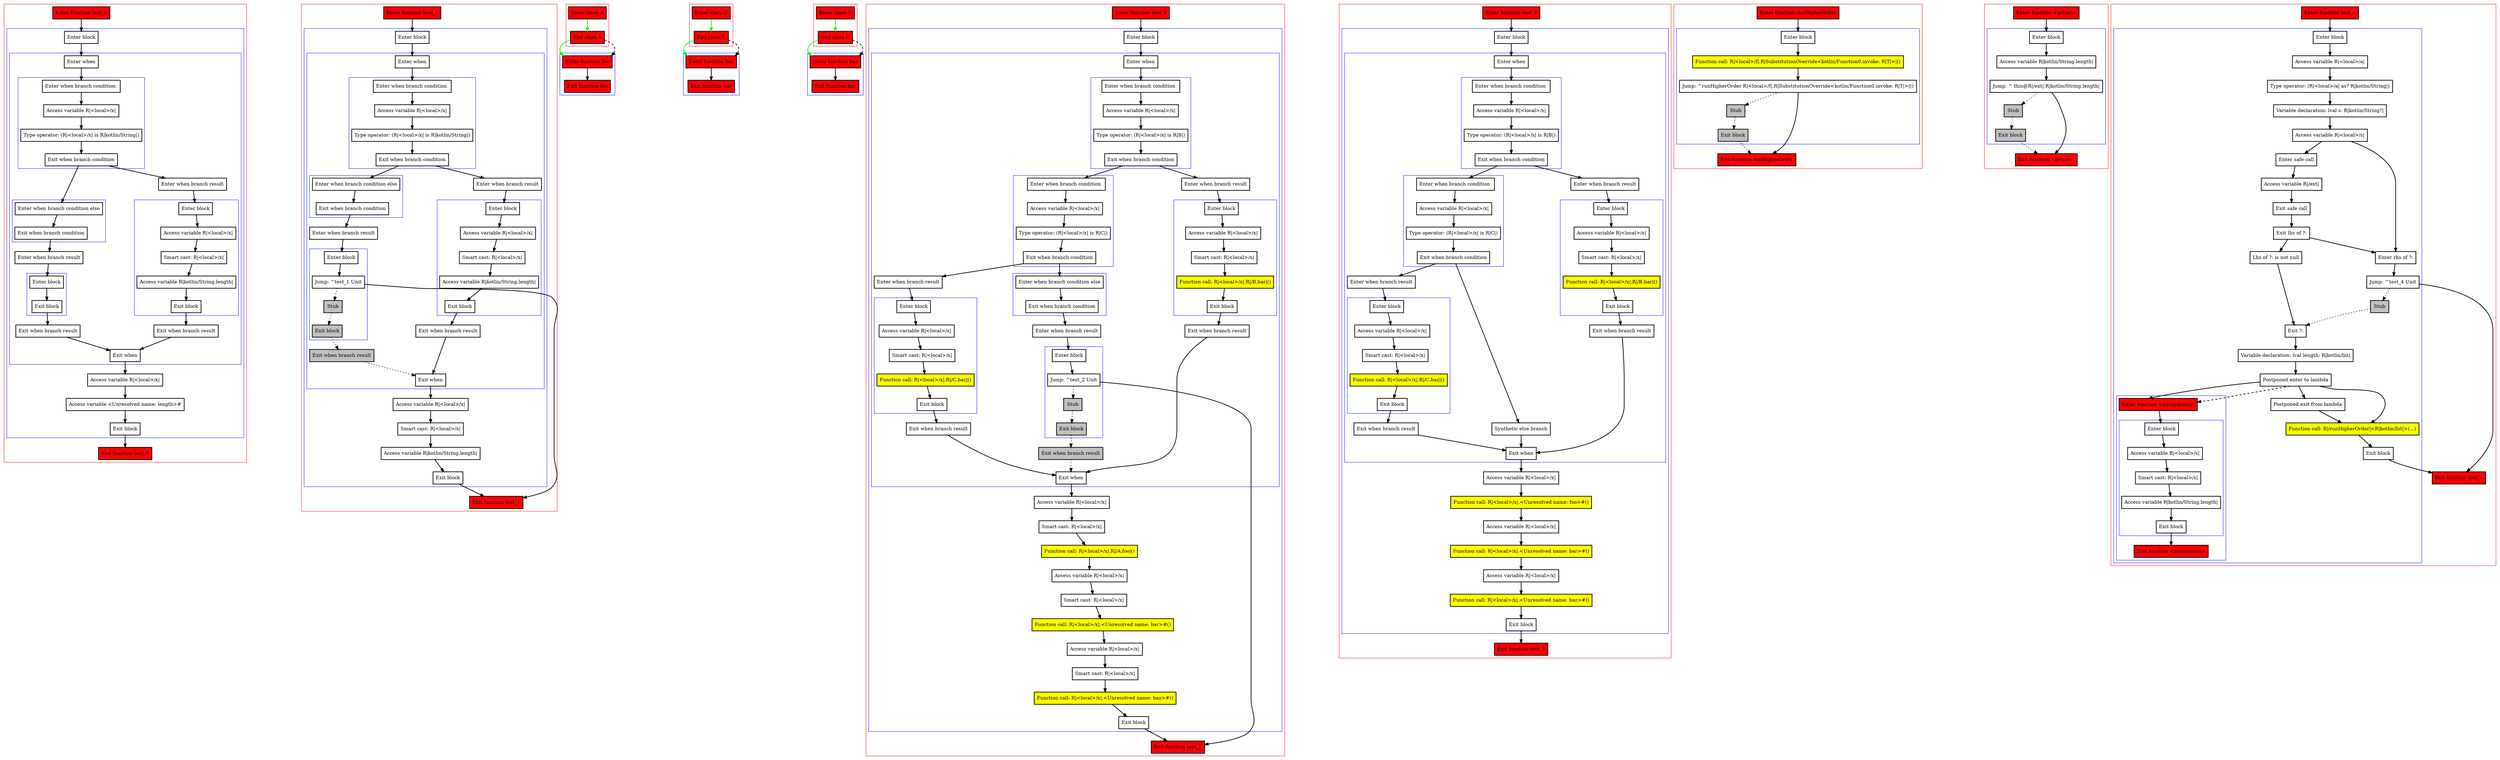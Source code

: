 digraph returns_kt {
    graph [nodesep=3]
    node [shape=box penwidth=2]
    edge [penwidth=2]

    subgraph cluster_0 {
        color=red
        0 [label="Enter function test_0" style="filled" fillcolor=red];
        subgraph cluster_1 {
            color=blue
            1 [label="Enter block"];
            subgraph cluster_2 {
                color=blue
                2 [label="Enter when"];
                subgraph cluster_3 {
                    color=blue
                    3 [label="Enter when branch condition "];
                    4 [label="Access variable R|<local>/x|"];
                    5 [label="Type operator: (R|<local>/x| is R|kotlin/String|)"];
                    6 [label="Exit when branch condition"];
                }
                subgraph cluster_4 {
                    color=blue
                    7 [label="Enter when branch condition else"];
                    8 [label="Exit when branch condition"];
                }
                9 [label="Enter when branch result"];
                subgraph cluster_5 {
                    color=blue
                    10 [label="Enter block"];
                    11 [label="Exit block"];
                }
                12 [label="Exit when branch result"];
                13 [label="Enter when branch result"];
                subgraph cluster_6 {
                    color=blue
                    14 [label="Enter block"];
                    15 [label="Access variable R|<local>/x|"];
                    16 [label="Smart cast: R|<local>/x|"];
                    17 [label="Access variable R|kotlin/String.length|"];
                    18 [label="Exit block"];
                }
                19 [label="Exit when branch result"];
                20 [label="Exit when"];
            }
            21 [label="Access variable R|<local>/x|"];
            22 [label="Access variable <Unresolved name: length>#"];
            23 [label="Exit block"];
        }
        24 [label="Exit function test_0" style="filled" fillcolor=red];
    }
    0 -> {1};
    1 -> {2};
    2 -> {3};
    3 -> {4};
    4 -> {5};
    5 -> {6};
    6 -> {7 13};
    7 -> {8};
    8 -> {9};
    9 -> {10};
    10 -> {11};
    11 -> {12};
    12 -> {20};
    13 -> {14};
    14 -> {15};
    15 -> {16};
    16 -> {17};
    17 -> {18};
    18 -> {19};
    19 -> {20};
    20 -> {21};
    21 -> {22};
    22 -> {23};
    23 -> {24};

    subgraph cluster_7 {
        color=red
        25 [label="Enter function test_1" style="filled" fillcolor=red];
        subgraph cluster_8 {
            color=blue
            26 [label="Enter block"];
            subgraph cluster_9 {
                color=blue
                27 [label="Enter when"];
                subgraph cluster_10 {
                    color=blue
                    28 [label="Enter when branch condition "];
                    29 [label="Access variable R|<local>/x|"];
                    30 [label="Type operator: (R|<local>/x| is R|kotlin/String|)"];
                    31 [label="Exit when branch condition"];
                }
                subgraph cluster_11 {
                    color=blue
                    32 [label="Enter when branch condition else"];
                    33 [label="Exit when branch condition"];
                }
                34 [label="Enter when branch result"];
                subgraph cluster_12 {
                    color=blue
                    35 [label="Enter block"];
                    36 [label="Jump: ^test_1 Unit"];
                    37 [label="Stub" style="filled" fillcolor=gray];
                    38 [label="Exit block" style="filled" fillcolor=gray];
                }
                39 [label="Exit when branch result" style="filled" fillcolor=gray];
                40 [label="Enter when branch result"];
                subgraph cluster_13 {
                    color=blue
                    41 [label="Enter block"];
                    42 [label="Access variable R|<local>/x|"];
                    43 [label="Smart cast: R|<local>/x|"];
                    44 [label="Access variable R|kotlin/String.length|"];
                    45 [label="Exit block"];
                }
                46 [label="Exit when branch result"];
                47 [label="Exit when"];
            }
            48 [label="Access variable R|<local>/x|"];
            49 [label="Smart cast: R|<local>/x|"];
            50 [label="Access variable R|kotlin/String.length|"];
            51 [label="Exit block"];
        }
        52 [label="Exit function test_1" style="filled" fillcolor=red];
    }
    25 -> {26};
    26 -> {27};
    27 -> {28};
    28 -> {29};
    29 -> {30};
    30 -> {31};
    31 -> {32 40};
    32 -> {33};
    33 -> {34};
    34 -> {35};
    35 -> {36};
    36 -> {52};
    36 -> {37} [style=dotted];
    37 -> {38} [style=dotted];
    38 -> {39} [style=dotted];
    39 -> {47} [style=dotted];
    40 -> {41};
    41 -> {42};
    42 -> {43};
    43 -> {44};
    44 -> {45};
    45 -> {46};
    46 -> {47};
    47 -> {48};
    48 -> {49};
    49 -> {50};
    50 -> {51};
    51 -> {52};

    subgraph cluster_14 {
        color=red
        53 [label="Enter class A" style="filled" fillcolor=red];
        54 [label="Exit class A" style="filled" fillcolor=red];
    }
    subgraph cluster_15 {
        color=blue
        55 [label="Enter function foo" style="filled" fillcolor=red];
        56 [label="Exit function foo" style="filled" fillcolor=red];
    }
    53 -> {54} [color=green];
    54 -> {55} [color=green];
    54 -> {55} [style=dashed];
    55 -> {56};

    subgraph cluster_16 {
        color=red
        57 [label="Enter class B" style="filled" fillcolor=red];
        58 [label="Exit class B" style="filled" fillcolor=red];
    }
    subgraph cluster_17 {
        color=blue
        59 [label="Enter function bar" style="filled" fillcolor=red];
        60 [label="Exit function bar" style="filled" fillcolor=red];
    }
    57 -> {58} [color=green];
    58 -> {59} [color=green];
    58 -> {59} [style=dashed];
    59 -> {60};

    subgraph cluster_18 {
        color=red
        61 [label="Enter class C" style="filled" fillcolor=red];
        62 [label="Exit class C" style="filled" fillcolor=red];
    }
    subgraph cluster_19 {
        color=blue
        63 [label="Enter function baz" style="filled" fillcolor=red];
        64 [label="Exit function baz" style="filled" fillcolor=red];
    }
    61 -> {62} [color=green];
    62 -> {63} [color=green];
    62 -> {63} [style=dashed];
    63 -> {64};

    subgraph cluster_20 {
        color=red
        65 [label="Enter function test_2" style="filled" fillcolor=red];
        subgraph cluster_21 {
            color=blue
            66 [label="Enter block"];
            subgraph cluster_22 {
                color=blue
                67 [label="Enter when"];
                subgraph cluster_23 {
                    color=blue
                    68 [label="Enter when branch condition "];
                    69 [label="Access variable R|<local>/x|"];
                    70 [label="Type operator: (R|<local>/x| is R|B|)"];
                    71 [label="Exit when branch condition"];
                }
                subgraph cluster_24 {
                    color=blue
                    72 [label="Enter when branch condition "];
                    73 [label="Access variable R|<local>/x|"];
                    74 [label="Type operator: (R|<local>/x| is R|C|)"];
                    75 [label="Exit when branch condition"];
                }
                subgraph cluster_25 {
                    color=blue
                    76 [label="Enter when branch condition else"];
                    77 [label="Exit when branch condition"];
                }
                78 [label="Enter when branch result"];
                subgraph cluster_26 {
                    color=blue
                    79 [label="Enter block"];
                    80 [label="Jump: ^test_2 Unit"];
                    81 [label="Stub" style="filled" fillcolor=gray];
                    82 [label="Exit block" style="filled" fillcolor=gray];
                }
                83 [label="Exit when branch result" style="filled" fillcolor=gray];
                84 [label="Enter when branch result"];
                subgraph cluster_27 {
                    color=blue
                    85 [label="Enter block"];
                    86 [label="Access variable R|<local>/x|"];
                    87 [label="Smart cast: R|<local>/x|"];
                    88 [label="Function call: R|<local>/x|.R|/C.baz|()" style="filled" fillcolor=yellow];
                    89 [label="Exit block"];
                }
                90 [label="Exit when branch result"];
                91 [label="Enter when branch result"];
                subgraph cluster_28 {
                    color=blue
                    92 [label="Enter block"];
                    93 [label="Access variable R|<local>/x|"];
                    94 [label="Smart cast: R|<local>/x|"];
                    95 [label="Function call: R|<local>/x|.R|/B.bar|()" style="filled" fillcolor=yellow];
                    96 [label="Exit block"];
                }
                97 [label="Exit when branch result"];
                98 [label="Exit when"];
            }
            99 [label="Access variable R|<local>/x|"];
            100 [label="Smart cast: R|<local>/x|"];
            101 [label="Function call: R|<local>/x|.R|/A.foo|()" style="filled" fillcolor=yellow];
            102 [label="Access variable R|<local>/x|"];
            103 [label="Smart cast: R|<local>/x|"];
            104 [label="Function call: R|<local>/x|.<Unresolved name: bar>#()" style="filled" fillcolor=yellow];
            105 [label="Access variable R|<local>/x|"];
            106 [label="Smart cast: R|<local>/x|"];
            107 [label="Function call: R|<local>/x|.<Unresolved name: baz>#()" style="filled" fillcolor=yellow];
            108 [label="Exit block"];
        }
        109 [label="Exit function test_2" style="filled" fillcolor=red];
    }
    65 -> {66};
    66 -> {67};
    67 -> {68};
    68 -> {69};
    69 -> {70};
    70 -> {71};
    71 -> {72 91};
    72 -> {73};
    73 -> {74};
    74 -> {75};
    75 -> {76 84};
    76 -> {77};
    77 -> {78};
    78 -> {79};
    79 -> {80};
    80 -> {109};
    80 -> {81} [style=dotted];
    81 -> {82} [style=dotted];
    82 -> {83} [style=dotted];
    83 -> {98} [style=dotted];
    84 -> {85};
    85 -> {86};
    86 -> {87};
    87 -> {88};
    88 -> {89};
    89 -> {90};
    90 -> {98};
    91 -> {92};
    92 -> {93};
    93 -> {94};
    94 -> {95};
    95 -> {96};
    96 -> {97};
    97 -> {98};
    98 -> {99};
    99 -> {100};
    100 -> {101};
    101 -> {102};
    102 -> {103};
    103 -> {104};
    104 -> {105};
    105 -> {106};
    106 -> {107};
    107 -> {108};
    108 -> {109};

    subgraph cluster_29 {
        color=red
        110 [label="Enter function test_3" style="filled" fillcolor=red];
        subgraph cluster_30 {
            color=blue
            111 [label="Enter block"];
            subgraph cluster_31 {
                color=blue
                112 [label="Enter when"];
                subgraph cluster_32 {
                    color=blue
                    113 [label="Enter when branch condition "];
                    114 [label="Access variable R|<local>/x|"];
                    115 [label="Type operator: (R|<local>/x| is R|B|)"];
                    116 [label="Exit when branch condition"];
                }
                subgraph cluster_33 {
                    color=blue
                    117 [label="Enter when branch condition "];
                    118 [label="Access variable R|<local>/x|"];
                    119 [label="Type operator: (R|<local>/x| is R|C|)"];
                    120 [label="Exit when branch condition"];
                }
                121 [label="Synthetic else branch"];
                122 [label="Enter when branch result"];
                subgraph cluster_34 {
                    color=blue
                    123 [label="Enter block"];
                    124 [label="Access variable R|<local>/x|"];
                    125 [label="Smart cast: R|<local>/x|"];
                    126 [label="Function call: R|<local>/x|.R|/C.baz|()" style="filled" fillcolor=yellow];
                    127 [label="Exit block"];
                }
                128 [label="Exit when branch result"];
                129 [label="Enter when branch result"];
                subgraph cluster_35 {
                    color=blue
                    130 [label="Enter block"];
                    131 [label="Access variable R|<local>/x|"];
                    132 [label="Smart cast: R|<local>/x|"];
                    133 [label="Function call: R|<local>/x|.R|/B.bar|()" style="filled" fillcolor=yellow];
                    134 [label="Exit block"];
                }
                135 [label="Exit when branch result"];
                136 [label="Exit when"];
            }
            137 [label="Access variable R|<local>/x|"];
            138 [label="Function call: R|<local>/x|.<Unresolved name: foo>#()" style="filled" fillcolor=yellow];
            139 [label="Access variable R|<local>/x|"];
            140 [label="Function call: R|<local>/x|.<Unresolved name: bar>#()" style="filled" fillcolor=yellow];
            141 [label="Access variable R|<local>/x|"];
            142 [label="Function call: R|<local>/x|.<Unresolved name: baz>#()" style="filled" fillcolor=yellow];
            143 [label="Exit block"];
        }
        144 [label="Exit function test_3" style="filled" fillcolor=red];
    }
    110 -> {111};
    111 -> {112};
    112 -> {113};
    113 -> {114};
    114 -> {115};
    115 -> {116};
    116 -> {117 129};
    117 -> {118};
    118 -> {119};
    119 -> {120};
    120 -> {121 122};
    121 -> {136};
    122 -> {123};
    123 -> {124};
    124 -> {125};
    125 -> {126};
    126 -> {127};
    127 -> {128};
    128 -> {136};
    129 -> {130};
    130 -> {131};
    131 -> {132};
    132 -> {133};
    133 -> {134};
    134 -> {135};
    135 -> {136};
    136 -> {137};
    137 -> {138};
    138 -> {139};
    139 -> {140};
    140 -> {141};
    141 -> {142};
    142 -> {143};
    143 -> {144};

    subgraph cluster_36 {
        color=red
        145 [label="Enter function runHigherOrder" style="filled" fillcolor=red];
        subgraph cluster_37 {
            color=blue
            146 [label="Enter block"];
            147 [label="Function call: R|<local>/f|.R|SubstitutionOverride<kotlin/Function0.invoke: R|T|>|()" style="filled" fillcolor=yellow];
            148 [label="Jump: ^runHigherOrder R|<local>/f|.R|SubstitutionOverride<kotlin/Function0.invoke: R|T|>|()"];
            149 [label="Stub" style="filled" fillcolor=gray];
            150 [label="Exit block" style="filled" fillcolor=gray];
        }
        151 [label="Exit function runHigherOrder" style="filled" fillcolor=red];
    }
    145 -> {146};
    146 -> {147};
    147 -> {148};
    148 -> {151};
    148 -> {149} [style=dotted];
    149 -> {150} [style=dotted];
    150 -> {151} [style=dotted];

    subgraph cluster_38 {
        color=red
        152 [label="Enter function <getter>" style="filled" fillcolor=red];
        subgraph cluster_39 {
            color=blue
            153 [label="Enter block"];
            154 [label="Access variable R|kotlin/String.length|"];
            155 [label="Jump: ^ this@R|/ext|.R|kotlin/String.length|"];
            156 [label="Stub" style="filled" fillcolor=gray];
            157 [label="Exit block" style="filled" fillcolor=gray];
        }
        158 [label="Exit function <getter>" style="filled" fillcolor=red];
    }
    152 -> {153};
    153 -> {154};
    154 -> {155};
    155 -> {158};
    155 -> {156} [style=dotted];
    156 -> {157} [style=dotted];
    157 -> {158} [style=dotted];

    subgraph cluster_40 {
        color=red
        159 [label="Enter function test_4" style="filled" fillcolor=red];
        subgraph cluster_41 {
            color=blue
            160 [label="Enter block"];
            161 [label="Access variable R|<local>/a|"];
            162 [label="Type operator: (R|<local>/a| as? R|kotlin/String|)"];
            163 [label="Variable declaration: lval s: R|kotlin/String?|"];
            164 [label="Access variable R|<local>/s|"];
            165 [label="Enter safe call"];
            166 [label="Access variable R|/ext|"];
            167 [label="Exit safe call"];
            168 [label="Exit lhs of ?:"];
            169 [label="Enter rhs of ?:"];
            170 [label="Jump: ^test_4 Unit"];
            171 [label="Stub" style="filled" fillcolor=gray];
            172 [label="Lhs of ?: is not null"];
            173 [label="Exit ?:"];
            174 [label="Variable declaration: lval length: R|kotlin/Int|"];
            175 [label="Postponed enter to lambda"];
            subgraph cluster_42 {
                color=blue
                176 [label="Enter function <anonymous>" style="filled" fillcolor=red];
                subgraph cluster_43 {
                    color=blue
                    177 [label="Enter block"];
                    178 [label="Access variable R|<local>/s|"];
                    179 [label="Smart cast: R|<local>/s|"];
                    180 [label="Access variable R|kotlin/String.length|"];
                    181 [label="Exit block"];
                }
                182 [label="Exit function <anonymous>" style="filled" fillcolor=red];
            }
            183 [label="Postponed exit from lambda"];
            184 [label="Function call: R|/runHigherOrder|<R|kotlin/Int|>(...)" style="filled" fillcolor=yellow];
            185 [label="Exit block"];
        }
        186 [label="Exit function test_4" style="filled" fillcolor=red];
    }
    159 -> {160};
    160 -> {161};
    161 -> {162};
    162 -> {163};
    163 -> {164};
    164 -> {165 169};
    165 -> {166};
    166 -> {167};
    167 -> {168};
    168 -> {169 172};
    169 -> {170};
    170 -> {186};
    170 -> {171} [style=dotted];
    171 -> {173} [style=dotted];
    172 -> {173};
    173 -> {174};
    174 -> {175};
    175 -> {176 183 184};
    175 -> {176} [style=dashed];
    176 -> {177};
    177 -> {178};
    178 -> {179};
    179 -> {180};
    180 -> {181};
    181 -> {182};
    183 -> {184};
    184 -> {185};
    185 -> {186};

}
